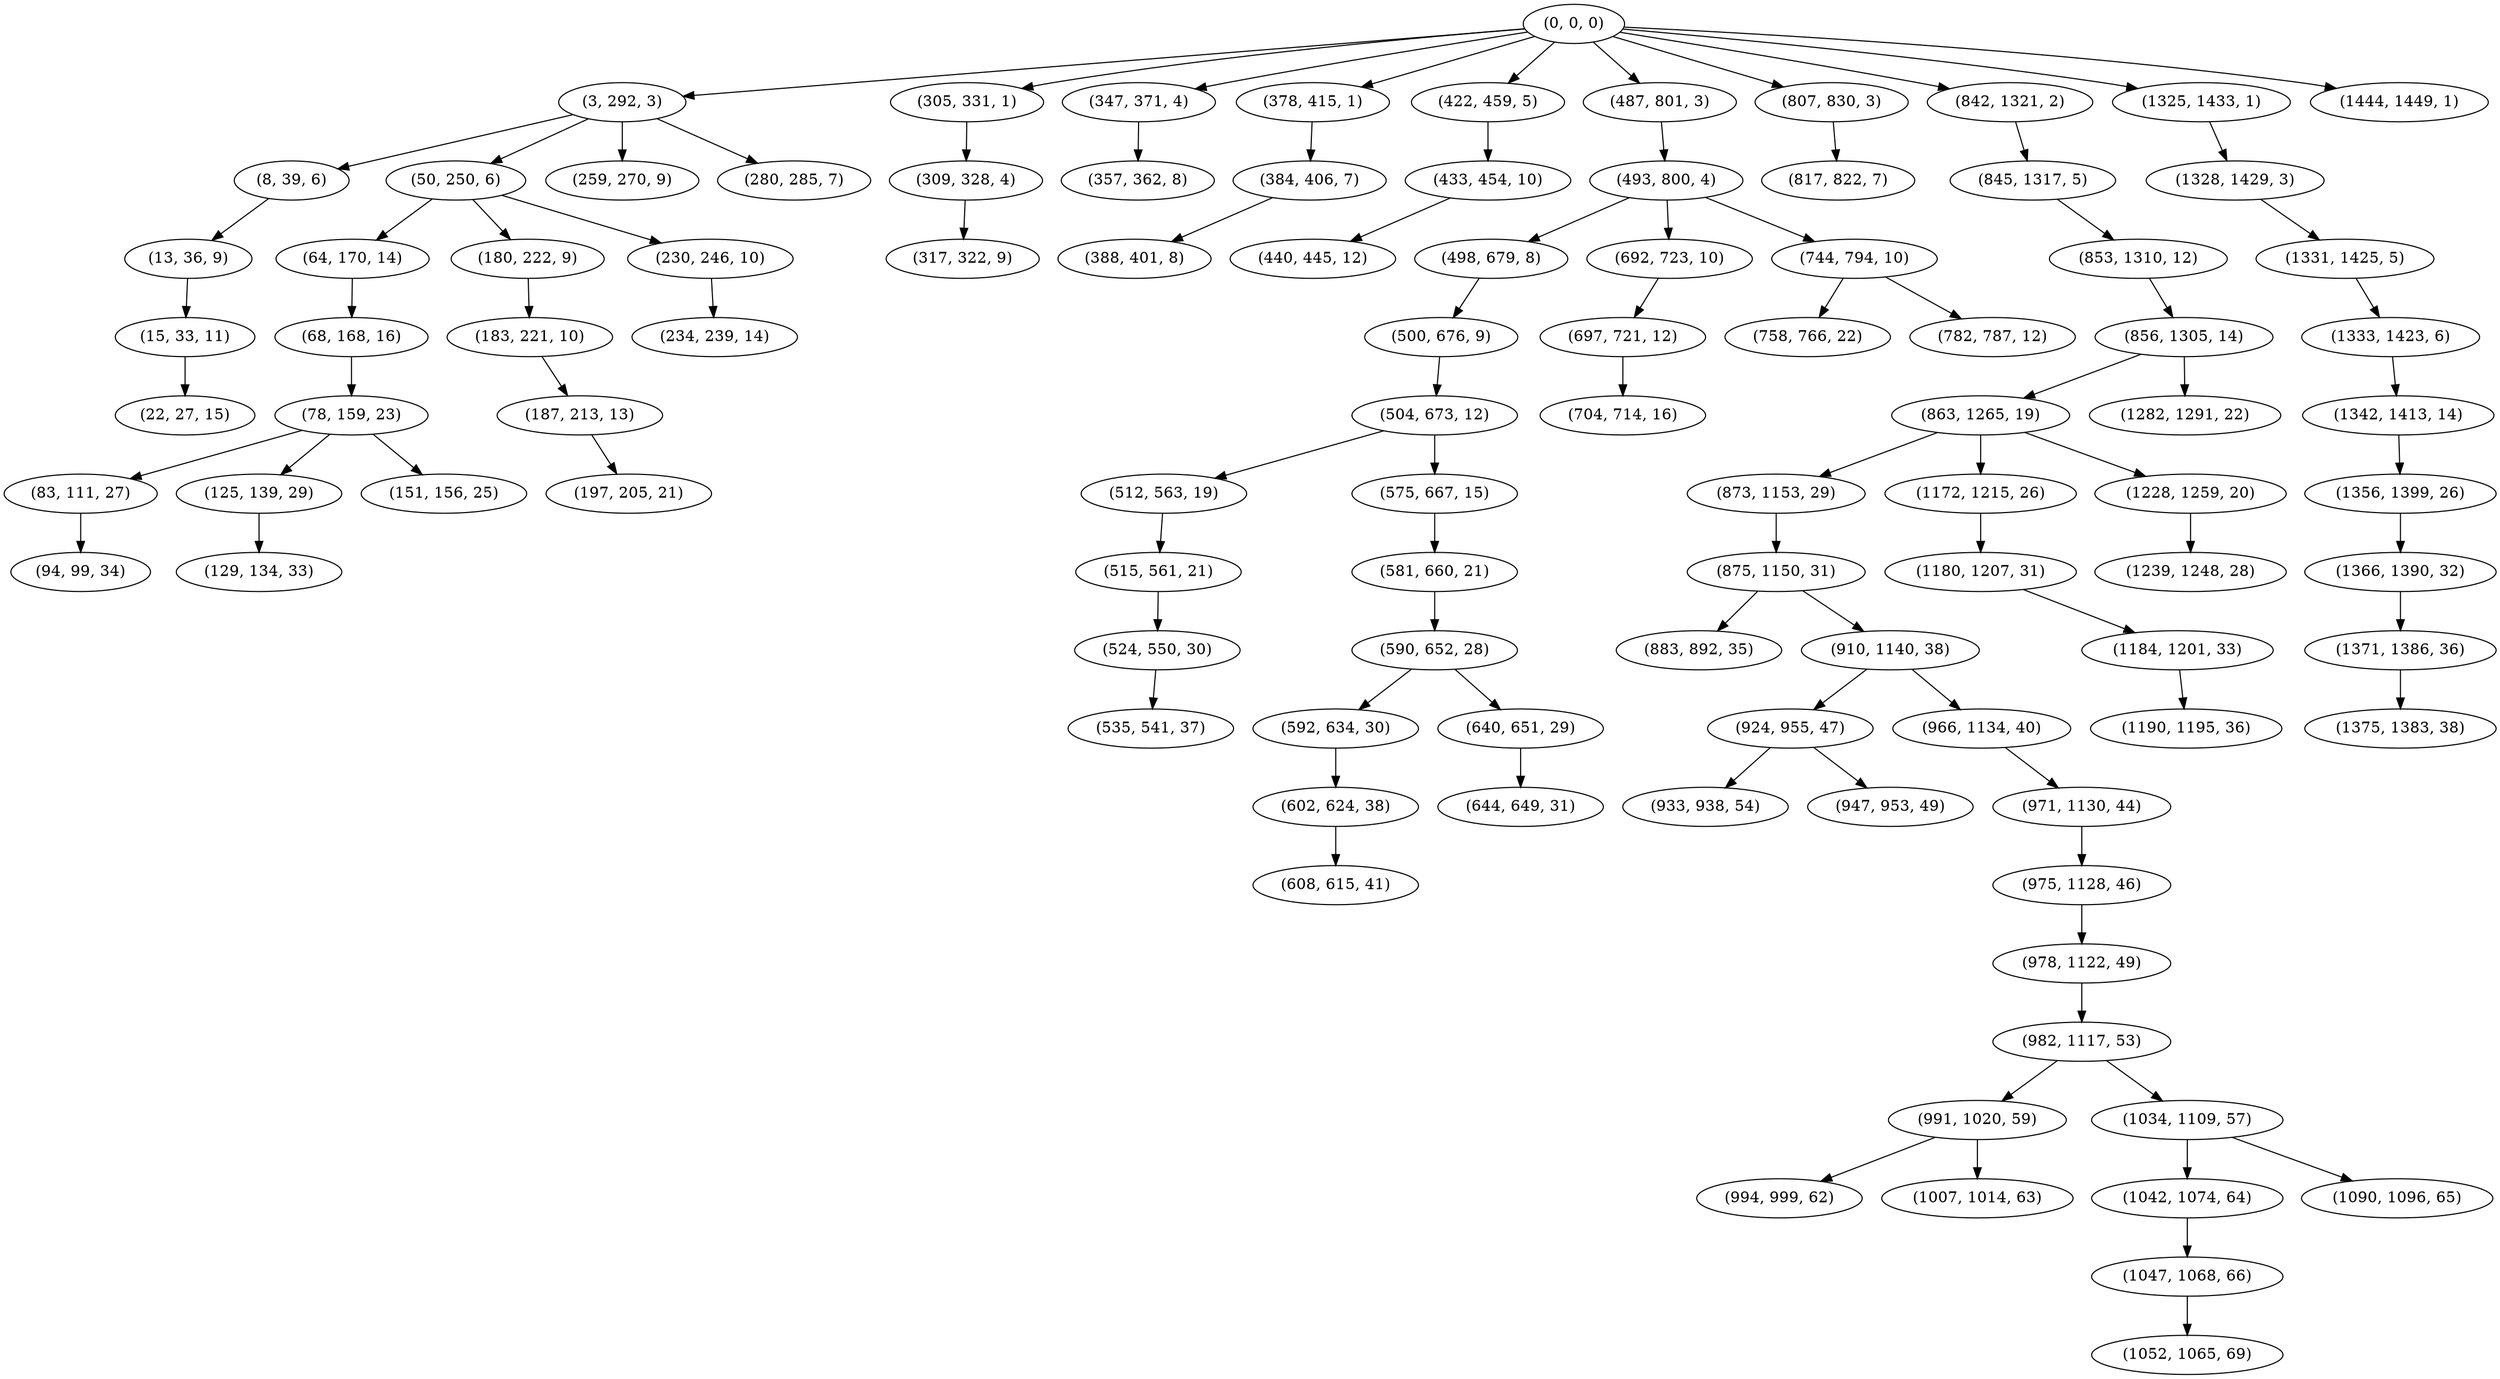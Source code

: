 digraph tree {
    "(0, 0, 0)";
    "(3, 292, 3)";
    "(8, 39, 6)";
    "(13, 36, 9)";
    "(15, 33, 11)";
    "(22, 27, 15)";
    "(50, 250, 6)";
    "(64, 170, 14)";
    "(68, 168, 16)";
    "(78, 159, 23)";
    "(83, 111, 27)";
    "(94, 99, 34)";
    "(125, 139, 29)";
    "(129, 134, 33)";
    "(151, 156, 25)";
    "(180, 222, 9)";
    "(183, 221, 10)";
    "(187, 213, 13)";
    "(197, 205, 21)";
    "(230, 246, 10)";
    "(234, 239, 14)";
    "(259, 270, 9)";
    "(280, 285, 7)";
    "(305, 331, 1)";
    "(309, 328, 4)";
    "(317, 322, 9)";
    "(347, 371, 4)";
    "(357, 362, 8)";
    "(378, 415, 1)";
    "(384, 406, 7)";
    "(388, 401, 8)";
    "(422, 459, 5)";
    "(433, 454, 10)";
    "(440, 445, 12)";
    "(487, 801, 3)";
    "(493, 800, 4)";
    "(498, 679, 8)";
    "(500, 676, 9)";
    "(504, 673, 12)";
    "(512, 563, 19)";
    "(515, 561, 21)";
    "(524, 550, 30)";
    "(535, 541, 37)";
    "(575, 667, 15)";
    "(581, 660, 21)";
    "(590, 652, 28)";
    "(592, 634, 30)";
    "(602, 624, 38)";
    "(608, 615, 41)";
    "(640, 651, 29)";
    "(644, 649, 31)";
    "(692, 723, 10)";
    "(697, 721, 12)";
    "(704, 714, 16)";
    "(744, 794, 10)";
    "(758, 766, 22)";
    "(782, 787, 12)";
    "(807, 830, 3)";
    "(817, 822, 7)";
    "(842, 1321, 2)";
    "(845, 1317, 5)";
    "(853, 1310, 12)";
    "(856, 1305, 14)";
    "(863, 1265, 19)";
    "(873, 1153, 29)";
    "(875, 1150, 31)";
    "(883, 892, 35)";
    "(910, 1140, 38)";
    "(924, 955, 47)";
    "(933, 938, 54)";
    "(947, 953, 49)";
    "(966, 1134, 40)";
    "(971, 1130, 44)";
    "(975, 1128, 46)";
    "(978, 1122, 49)";
    "(982, 1117, 53)";
    "(991, 1020, 59)";
    "(994, 999, 62)";
    "(1007, 1014, 63)";
    "(1034, 1109, 57)";
    "(1042, 1074, 64)";
    "(1047, 1068, 66)";
    "(1052, 1065, 69)";
    "(1090, 1096, 65)";
    "(1172, 1215, 26)";
    "(1180, 1207, 31)";
    "(1184, 1201, 33)";
    "(1190, 1195, 36)";
    "(1228, 1259, 20)";
    "(1239, 1248, 28)";
    "(1282, 1291, 22)";
    "(1325, 1433, 1)";
    "(1328, 1429, 3)";
    "(1331, 1425, 5)";
    "(1333, 1423, 6)";
    "(1342, 1413, 14)";
    "(1356, 1399, 26)";
    "(1366, 1390, 32)";
    "(1371, 1386, 36)";
    "(1375, 1383, 38)";
    "(1444, 1449, 1)";
    "(0, 0, 0)" -> "(3, 292, 3)";
    "(0, 0, 0)" -> "(305, 331, 1)";
    "(0, 0, 0)" -> "(347, 371, 4)";
    "(0, 0, 0)" -> "(378, 415, 1)";
    "(0, 0, 0)" -> "(422, 459, 5)";
    "(0, 0, 0)" -> "(487, 801, 3)";
    "(0, 0, 0)" -> "(807, 830, 3)";
    "(0, 0, 0)" -> "(842, 1321, 2)";
    "(0, 0, 0)" -> "(1325, 1433, 1)";
    "(0, 0, 0)" -> "(1444, 1449, 1)";
    "(3, 292, 3)" -> "(8, 39, 6)";
    "(3, 292, 3)" -> "(50, 250, 6)";
    "(3, 292, 3)" -> "(259, 270, 9)";
    "(3, 292, 3)" -> "(280, 285, 7)";
    "(8, 39, 6)" -> "(13, 36, 9)";
    "(13, 36, 9)" -> "(15, 33, 11)";
    "(15, 33, 11)" -> "(22, 27, 15)";
    "(50, 250, 6)" -> "(64, 170, 14)";
    "(50, 250, 6)" -> "(180, 222, 9)";
    "(50, 250, 6)" -> "(230, 246, 10)";
    "(64, 170, 14)" -> "(68, 168, 16)";
    "(68, 168, 16)" -> "(78, 159, 23)";
    "(78, 159, 23)" -> "(83, 111, 27)";
    "(78, 159, 23)" -> "(125, 139, 29)";
    "(78, 159, 23)" -> "(151, 156, 25)";
    "(83, 111, 27)" -> "(94, 99, 34)";
    "(125, 139, 29)" -> "(129, 134, 33)";
    "(180, 222, 9)" -> "(183, 221, 10)";
    "(183, 221, 10)" -> "(187, 213, 13)";
    "(187, 213, 13)" -> "(197, 205, 21)";
    "(230, 246, 10)" -> "(234, 239, 14)";
    "(305, 331, 1)" -> "(309, 328, 4)";
    "(309, 328, 4)" -> "(317, 322, 9)";
    "(347, 371, 4)" -> "(357, 362, 8)";
    "(378, 415, 1)" -> "(384, 406, 7)";
    "(384, 406, 7)" -> "(388, 401, 8)";
    "(422, 459, 5)" -> "(433, 454, 10)";
    "(433, 454, 10)" -> "(440, 445, 12)";
    "(487, 801, 3)" -> "(493, 800, 4)";
    "(493, 800, 4)" -> "(498, 679, 8)";
    "(493, 800, 4)" -> "(692, 723, 10)";
    "(493, 800, 4)" -> "(744, 794, 10)";
    "(498, 679, 8)" -> "(500, 676, 9)";
    "(500, 676, 9)" -> "(504, 673, 12)";
    "(504, 673, 12)" -> "(512, 563, 19)";
    "(504, 673, 12)" -> "(575, 667, 15)";
    "(512, 563, 19)" -> "(515, 561, 21)";
    "(515, 561, 21)" -> "(524, 550, 30)";
    "(524, 550, 30)" -> "(535, 541, 37)";
    "(575, 667, 15)" -> "(581, 660, 21)";
    "(581, 660, 21)" -> "(590, 652, 28)";
    "(590, 652, 28)" -> "(592, 634, 30)";
    "(590, 652, 28)" -> "(640, 651, 29)";
    "(592, 634, 30)" -> "(602, 624, 38)";
    "(602, 624, 38)" -> "(608, 615, 41)";
    "(640, 651, 29)" -> "(644, 649, 31)";
    "(692, 723, 10)" -> "(697, 721, 12)";
    "(697, 721, 12)" -> "(704, 714, 16)";
    "(744, 794, 10)" -> "(758, 766, 22)";
    "(744, 794, 10)" -> "(782, 787, 12)";
    "(807, 830, 3)" -> "(817, 822, 7)";
    "(842, 1321, 2)" -> "(845, 1317, 5)";
    "(845, 1317, 5)" -> "(853, 1310, 12)";
    "(853, 1310, 12)" -> "(856, 1305, 14)";
    "(856, 1305, 14)" -> "(863, 1265, 19)";
    "(856, 1305, 14)" -> "(1282, 1291, 22)";
    "(863, 1265, 19)" -> "(873, 1153, 29)";
    "(863, 1265, 19)" -> "(1172, 1215, 26)";
    "(863, 1265, 19)" -> "(1228, 1259, 20)";
    "(873, 1153, 29)" -> "(875, 1150, 31)";
    "(875, 1150, 31)" -> "(883, 892, 35)";
    "(875, 1150, 31)" -> "(910, 1140, 38)";
    "(910, 1140, 38)" -> "(924, 955, 47)";
    "(910, 1140, 38)" -> "(966, 1134, 40)";
    "(924, 955, 47)" -> "(933, 938, 54)";
    "(924, 955, 47)" -> "(947, 953, 49)";
    "(966, 1134, 40)" -> "(971, 1130, 44)";
    "(971, 1130, 44)" -> "(975, 1128, 46)";
    "(975, 1128, 46)" -> "(978, 1122, 49)";
    "(978, 1122, 49)" -> "(982, 1117, 53)";
    "(982, 1117, 53)" -> "(991, 1020, 59)";
    "(982, 1117, 53)" -> "(1034, 1109, 57)";
    "(991, 1020, 59)" -> "(994, 999, 62)";
    "(991, 1020, 59)" -> "(1007, 1014, 63)";
    "(1034, 1109, 57)" -> "(1042, 1074, 64)";
    "(1034, 1109, 57)" -> "(1090, 1096, 65)";
    "(1042, 1074, 64)" -> "(1047, 1068, 66)";
    "(1047, 1068, 66)" -> "(1052, 1065, 69)";
    "(1172, 1215, 26)" -> "(1180, 1207, 31)";
    "(1180, 1207, 31)" -> "(1184, 1201, 33)";
    "(1184, 1201, 33)" -> "(1190, 1195, 36)";
    "(1228, 1259, 20)" -> "(1239, 1248, 28)";
    "(1325, 1433, 1)" -> "(1328, 1429, 3)";
    "(1328, 1429, 3)" -> "(1331, 1425, 5)";
    "(1331, 1425, 5)" -> "(1333, 1423, 6)";
    "(1333, 1423, 6)" -> "(1342, 1413, 14)";
    "(1342, 1413, 14)" -> "(1356, 1399, 26)";
    "(1356, 1399, 26)" -> "(1366, 1390, 32)";
    "(1366, 1390, 32)" -> "(1371, 1386, 36)";
    "(1371, 1386, 36)" -> "(1375, 1383, 38)";
}
